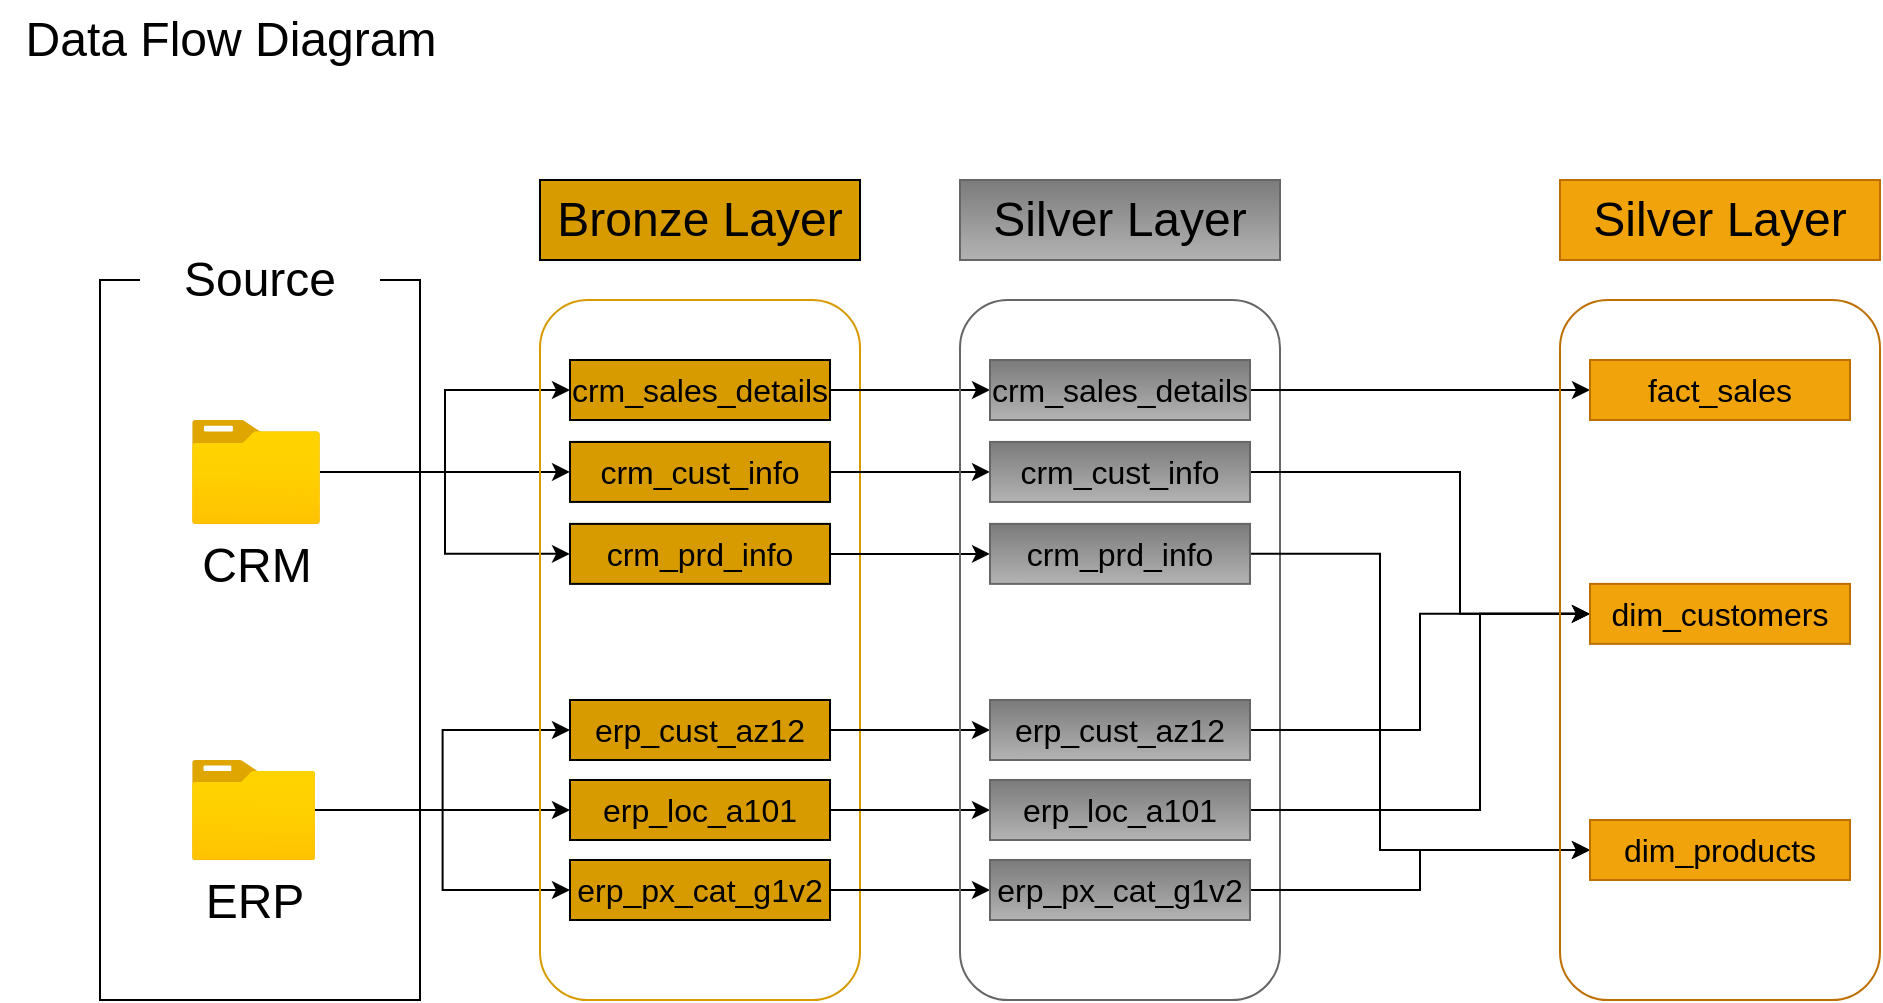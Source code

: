 <mxfile version="27.0.9">
  <diagram name="Page-1" id="p6S8d2LJfCZAT3pSfgUg">
    <mxGraphModel dx="1042" dy="626" grid="1" gridSize="10" guides="1" tooltips="1" connect="1" arrows="1" fold="1" page="1" pageScale="1" pageWidth="850" pageHeight="1100" math="0" shadow="0">
      <root>
        <mxCell id="0" />
        <mxCell id="1" parent="0" />
        <mxCell id="ArZ5RByDkAimdYd4TJhN-1" value="" style="rounded=0;whiteSpace=wrap;html=1;fillColor=none;" parent="1" vertex="1">
          <mxGeometry x="80" y="160" width="160" height="360" as="geometry" />
        </mxCell>
        <mxCell id="ArZ5RByDkAimdYd4TJhN-2" value="&lt;font style=&quot;font-size: 24px;&quot;&gt;Source&lt;/font&gt;" style="rounded=0;whiteSpace=wrap;html=1;strokeColor=none;" parent="1" vertex="1">
          <mxGeometry x="100" y="140" width="120" height="40" as="geometry" />
        </mxCell>
        <mxCell id="ArZ5RByDkAimdYd4TJhN-24" style="edgeStyle=orthogonalEdgeStyle;rounded=0;orthogonalLoop=1;jettySize=auto;html=1;entryX=0;entryY=0.5;entryDx=0;entryDy=0;" parent="1" source="ArZ5RByDkAimdYd4TJhN-4" target="ArZ5RByDkAimdYd4TJhN-12" edge="1">
          <mxGeometry relative="1" as="geometry" />
        </mxCell>
        <mxCell id="ArZ5RByDkAimdYd4TJhN-25" style="edgeStyle=orthogonalEdgeStyle;rounded=0;orthogonalLoop=1;jettySize=auto;html=1;entryX=0;entryY=0.5;entryDx=0;entryDy=0;" parent="1" source="ArZ5RByDkAimdYd4TJhN-4" target="ArZ5RByDkAimdYd4TJhN-18" edge="1">
          <mxGeometry relative="1" as="geometry" />
        </mxCell>
        <mxCell id="ArZ5RByDkAimdYd4TJhN-26" style="edgeStyle=orthogonalEdgeStyle;rounded=0;orthogonalLoop=1;jettySize=auto;html=1;entryX=0;entryY=0.5;entryDx=0;entryDy=0;" parent="1" source="ArZ5RByDkAimdYd4TJhN-4" target="ArZ5RByDkAimdYd4TJhN-19" edge="1">
          <mxGeometry relative="1" as="geometry" />
        </mxCell>
        <mxCell id="ArZ5RByDkAimdYd4TJhN-4" value="&lt;font style=&quot;font-size: 24px;&quot;&gt;CRM&lt;/font&gt;" style="image;aspect=fixed;html=1;points=[];align=center;fontSize=12;image=img/lib/azure2/general/Folder_Blank.svg;" parent="1" vertex="1">
          <mxGeometry x="126" y="230" width="64" height="51.94" as="geometry" />
        </mxCell>
        <mxCell id="ArZ5RByDkAimdYd4TJhN-27" style="edgeStyle=orthogonalEdgeStyle;rounded=0;orthogonalLoop=1;jettySize=auto;html=1;entryX=0;entryY=0.5;entryDx=0;entryDy=0;" parent="1" source="ArZ5RByDkAimdYd4TJhN-5" target="ArZ5RByDkAimdYd4TJhN-20" edge="1">
          <mxGeometry relative="1" as="geometry" />
        </mxCell>
        <mxCell id="ArZ5RByDkAimdYd4TJhN-28" style="edgeStyle=orthogonalEdgeStyle;rounded=0;orthogonalLoop=1;jettySize=auto;html=1;" parent="1" source="ArZ5RByDkAimdYd4TJhN-5" target="ArZ5RByDkAimdYd4TJhN-21" edge="1">
          <mxGeometry relative="1" as="geometry" />
        </mxCell>
        <mxCell id="ArZ5RByDkAimdYd4TJhN-29" style="edgeStyle=orthogonalEdgeStyle;rounded=0;orthogonalLoop=1;jettySize=auto;html=1;entryX=0;entryY=0.5;entryDx=0;entryDy=0;" parent="1" source="ArZ5RByDkAimdYd4TJhN-5" target="ArZ5RByDkAimdYd4TJhN-22" edge="1">
          <mxGeometry relative="1" as="geometry" />
        </mxCell>
        <mxCell id="ArZ5RByDkAimdYd4TJhN-5" value="&lt;font style=&quot;font-size: 24px;&quot;&gt;ERP&lt;/font&gt;" style="image;aspect=fixed;html=1;points=[];align=center;fontSize=12;image=img/lib/azure2/general/Folder_Blank.svg;" parent="1" vertex="1">
          <mxGeometry x="126" y="400" width="61.61" height="50" as="geometry" />
        </mxCell>
        <mxCell id="ArZ5RByDkAimdYd4TJhN-9" value="" style="rounded=1;whiteSpace=wrap;html=1;fillColor=none;strokeColor=#D79B00;" parent="1" vertex="1">
          <mxGeometry x="300" y="170" width="160" height="350" as="geometry" />
        </mxCell>
        <mxCell id="ArZ5RByDkAimdYd4TJhN-11" value="&lt;span style=&quot;font-size: 24px;&quot;&gt;Bronze Layer&lt;/span&gt;" style="rounded=0;whiteSpace=wrap;html=1;fillColor=#D79B00;" parent="1" vertex="1">
          <mxGeometry x="300" y="110" width="160" height="40" as="geometry" />
        </mxCell>
        <mxCell id="sdXDtNJpAzZ5GrNIGDsR-9" style="edgeStyle=orthogonalEdgeStyle;rounded=0;orthogonalLoop=1;jettySize=auto;html=1;entryX=0;entryY=0.5;entryDx=0;entryDy=0;" edge="1" parent="1" source="ArZ5RByDkAimdYd4TJhN-12" target="sdXDtNJpAzZ5GrNIGDsR-3">
          <mxGeometry relative="1" as="geometry" />
        </mxCell>
        <mxCell id="ArZ5RByDkAimdYd4TJhN-12" value="&lt;font style=&quot;font-size: 16px;&quot;&gt;crm_cust_info&lt;/font&gt;" style="rounded=0;whiteSpace=wrap;html=1;fillColor=#D79B00;" parent="1" vertex="1">
          <mxGeometry x="315" y="240.97" width="130" height="30" as="geometry" />
        </mxCell>
        <mxCell id="sdXDtNJpAzZ5GrNIGDsR-10" style="edgeStyle=orthogonalEdgeStyle;rounded=0;orthogonalLoop=1;jettySize=auto;html=1;entryX=0;entryY=0.5;entryDx=0;entryDy=0;" edge="1" parent="1" source="ArZ5RByDkAimdYd4TJhN-18" target="sdXDtNJpAzZ5GrNIGDsR-4">
          <mxGeometry relative="1" as="geometry" />
        </mxCell>
        <mxCell id="ArZ5RByDkAimdYd4TJhN-18" value="&lt;font style=&quot;font-size: 16px;&quot;&gt;crm_prd_info&lt;/font&gt;" style="rounded=0;whiteSpace=wrap;html=1;fillColor=#D79B00;" parent="1" vertex="1">
          <mxGeometry x="315" y="281.94" width="130" height="30" as="geometry" />
        </mxCell>
        <mxCell id="sdXDtNJpAzZ5GrNIGDsR-11" style="edgeStyle=orthogonalEdgeStyle;rounded=0;orthogonalLoop=1;jettySize=auto;html=1;entryX=0;entryY=0.5;entryDx=0;entryDy=0;" edge="1" parent="1" source="ArZ5RByDkAimdYd4TJhN-19" target="sdXDtNJpAzZ5GrNIGDsR-5">
          <mxGeometry relative="1" as="geometry" />
        </mxCell>
        <mxCell id="ArZ5RByDkAimdYd4TJhN-19" value="&lt;font style=&quot;font-size: 16px;&quot;&gt;crm_sales_details&lt;/font&gt;" style="rounded=0;whiteSpace=wrap;html=1;fillColor=#D79B00;" parent="1" vertex="1">
          <mxGeometry x="315" y="200" width="130" height="30" as="geometry" />
        </mxCell>
        <mxCell id="sdXDtNJpAzZ5GrNIGDsR-12" style="edgeStyle=orthogonalEdgeStyle;rounded=0;orthogonalLoop=1;jettySize=auto;html=1;" edge="1" parent="1" source="ArZ5RByDkAimdYd4TJhN-20" target="sdXDtNJpAzZ5GrNIGDsR-6">
          <mxGeometry relative="1" as="geometry" />
        </mxCell>
        <mxCell id="ArZ5RByDkAimdYd4TJhN-20" value="&lt;font style=&quot;font-size: 16px;&quot;&gt;erp_cust_az12&lt;/font&gt;" style="rounded=0;whiteSpace=wrap;html=1;fillColor=#D79B00;" parent="1" vertex="1">
          <mxGeometry x="315" y="370" width="130" height="30" as="geometry" />
        </mxCell>
        <mxCell id="sdXDtNJpAzZ5GrNIGDsR-13" style="edgeStyle=orthogonalEdgeStyle;rounded=0;orthogonalLoop=1;jettySize=auto;html=1;entryX=0;entryY=0.5;entryDx=0;entryDy=0;" edge="1" parent="1" source="ArZ5RByDkAimdYd4TJhN-21" target="sdXDtNJpAzZ5GrNIGDsR-7">
          <mxGeometry relative="1" as="geometry" />
        </mxCell>
        <mxCell id="ArZ5RByDkAimdYd4TJhN-21" value="&lt;font style=&quot;font-size: 16px;&quot;&gt;erp_loc_a101&lt;/font&gt;" style="rounded=0;whiteSpace=wrap;html=1;fillColor=#D79B00;" parent="1" vertex="1">
          <mxGeometry x="315" y="410" width="130" height="30" as="geometry" />
        </mxCell>
        <mxCell id="sdXDtNJpAzZ5GrNIGDsR-14" style="edgeStyle=orthogonalEdgeStyle;rounded=0;orthogonalLoop=1;jettySize=auto;html=1;entryX=0;entryY=0.5;entryDx=0;entryDy=0;" edge="1" parent="1" source="ArZ5RByDkAimdYd4TJhN-22" target="sdXDtNJpAzZ5GrNIGDsR-8">
          <mxGeometry relative="1" as="geometry" />
        </mxCell>
        <mxCell id="ArZ5RByDkAimdYd4TJhN-22" value="&lt;font style=&quot;font-size: 16px;&quot;&gt;erp_px_cat_g1v2&lt;/font&gt;" style="rounded=0;whiteSpace=wrap;html=1;fillColor=#D79B00;" parent="1" vertex="1">
          <mxGeometry x="315" y="450" width="130" height="30" as="geometry" />
        </mxCell>
        <mxCell id="ArZ5RByDkAimdYd4TJhN-30" value="&lt;font style=&quot;font-size: 24px;&quot;&gt;Data Flow Diagram&lt;/font&gt;" style="text;html=1;align=center;verticalAlign=middle;resizable=0;points=[];autosize=1;strokeColor=none;fillColor=none;" parent="1" vertex="1">
          <mxGeometry x="30" y="20" width="230" height="40" as="geometry" />
        </mxCell>
        <mxCell id="sdXDtNJpAzZ5GrNIGDsR-1" value="" style="rounded=1;whiteSpace=wrap;html=1;fillColor=none;strokeColor=#666666;gradientColor=#b3b3b3;" vertex="1" parent="1">
          <mxGeometry x="510" y="170" width="160" height="350" as="geometry" />
        </mxCell>
        <mxCell id="sdXDtNJpAzZ5GrNIGDsR-2" value="&lt;span style=&quot;font-size: 24px;&quot;&gt;Silver Layer&lt;/span&gt;" style="rounded=0;whiteSpace=wrap;html=1;fillColor=#7B7B7B;gradientColor=#b3b3b3;strokeColor=#666666;" vertex="1" parent="1">
          <mxGeometry x="510" y="110" width="160" height="40" as="geometry" />
        </mxCell>
        <mxCell id="sdXDtNJpAzZ5GrNIGDsR-30" style="edgeStyle=orthogonalEdgeStyle;rounded=0;orthogonalLoop=1;jettySize=auto;html=1;entryX=0;entryY=0.5;entryDx=0;entryDy=0;" edge="1" parent="1" source="sdXDtNJpAzZ5GrNIGDsR-3" target="sdXDtNJpAzZ5GrNIGDsR-18">
          <mxGeometry relative="1" as="geometry">
            <Array as="points">
              <mxPoint x="760" y="256" />
              <mxPoint x="760" y="327" />
            </Array>
          </mxGeometry>
        </mxCell>
        <mxCell id="sdXDtNJpAzZ5GrNIGDsR-3" value="&lt;font style=&quot;font-size: 16px;&quot;&gt;crm_cust_info&lt;/font&gt;" style="rounded=0;whiteSpace=wrap;html=1;fillColor=#7B7B7B;gradientColor=#b3b3b3;strokeColor=#666666;" vertex="1" parent="1">
          <mxGeometry x="525" y="240.97" width="130" height="30" as="geometry" />
        </mxCell>
        <mxCell id="sdXDtNJpAzZ5GrNIGDsR-31" style="edgeStyle=orthogonalEdgeStyle;rounded=0;orthogonalLoop=1;jettySize=auto;html=1;entryX=0;entryY=0.5;entryDx=0;entryDy=0;" edge="1" parent="1" source="sdXDtNJpAzZ5GrNIGDsR-4" target="sdXDtNJpAzZ5GrNIGDsR-19">
          <mxGeometry relative="1" as="geometry">
            <Array as="points">
              <mxPoint x="720" y="297" />
              <mxPoint x="720" y="445" />
            </Array>
          </mxGeometry>
        </mxCell>
        <mxCell id="sdXDtNJpAzZ5GrNIGDsR-4" value="&lt;font style=&quot;font-size: 16px;&quot;&gt;crm_prd_info&lt;/font&gt;" style="rounded=0;whiteSpace=wrap;html=1;fillColor=#7B7B7B;gradientColor=#b3b3b3;strokeColor=#666666;" vertex="1" parent="1">
          <mxGeometry x="525" y="281.94" width="130" height="30" as="geometry" />
        </mxCell>
        <mxCell id="sdXDtNJpAzZ5GrNIGDsR-29" style="edgeStyle=orthogonalEdgeStyle;rounded=0;orthogonalLoop=1;jettySize=auto;html=1;entryX=0;entryY=0.5;entryDx=0;entryDy=0;" edge="1" parent="1" source="sdXDtNJpAzZ5GrNIGDsR-5" target="sdXDtNJpAzZ5GrNIGDsR-17">
          <mxGeometry relative="1" as="geometry" />
        </mxCell>
        <mxCell id="sdXDtNJpAzZ5GrNIGDsR-5" value="&lt;font style=&quot;font-size: 16px;&quot;&gt;crm_sales_details&lt;/font&gt;" style="rounded=0;whiteSpace=wrap;html=1;fillColor=#7B7B7B;gradientColor=#b3b3b3;strokeColor=#666666;" vertex="1" parent="1">
          <mxGeometry x="525" y="200" width="130" height="30" as="geometry" />
        </mxCell>
        <mxCell id="sdXDtNJpAzZ5GrNIGDsR-32" style="edgeStyle=orthogonalEdgeStyle;rounded=0;orthogonalLoop=1;jettySize=auto;html=1;entryX=0;entryY=0.5;entryDx=0;entryDy=0;" edge="1" parent="1" source="sdXDtNJpAzZ5GrNIGDsR-6" target="sdXDtNJpAzZ5GrNIGDsR-18">
          <mxGeometry relative="1" as="geometry">
            <Array as="points">
              <mxPoint x="740" y="385" />
              <mxPoint x="740" y="327" />
            </Array>
          </mxGeometry>
        </mxCell>
        <mxCell id="sdXDtNJpAzZ5GrNIGDsR-6" value="&lt;font style=&quot;font-size: 16px;&quot;&gt;erp_cust_az12&lt;/font&gt;" style="rounded=0;whiteSpace=wrap;html=1;fillColor=#7B7B7B;gradientColor=#b3b3b3;strokeColor=#666666;" vertex="1" parent="1">
          <mxGeometry x="525" y="370" width="130" height="30" as="geometry" />
        </mxCell>
        <mxCell id="sdXDtNJpAzZ5GrNIGDsR-33" style="edgeStyle=orthogonalEdgeStyle;rounded=0;orthogonalLoop=1;jettySize=auto;html=1;entryX=0;entryY=0.5;entryDx=0;entryDy=0;" edge="1" parent="1" source="sdXDtNJpAzZ5GrNIGDsR-7" target="sdXDtNJpAzZ5GrNIGDsR-18">
          <mxGeometry relative="1" as="geometry">
            <Array as="points">
              <mxPoint x="770" y="425" />
              <mxPoint x="770" y="327" />
            </Array>
          </mxGeometry>
        </mxCell>
        <mxCell id="sdXDtNJpAzZ5GrNIGDsR-7" value="&lt;font style=&quot;font-size: 16px;&quot;&gt;erp_loc_a101&lt;/font&gt;" style="rounded=0;whiteSpace=wrap;html=1;fillColor=#7B7B7B;gradientColor=#b3b3b3;strokeColor=#666666;" vertex="1" parent="1">
          <mxGeometry x="525" y="410" width="130" height="30" as="geometry" />
        </mxCell>
        <mxCell id="sdXDtNJpAzZ5GrNIGDsR-34" style="edgeStyle=orthogonalEdgeStyle;rounded=0;orthogonalLoop=1;jettySize=auto;html=1;entryX=0;entryY=0.5;entryDx=0;entryDy=0;" edge="1" parent="1" source="sdXDtNJpAzZ5GrNIGDsR-8" target="sdXDtNJpAzZ5GrNIGDsR-19">
          <mxGeometry relative="1" as="geometry" />
        </mxCell>
        <mxCell id="sdXDtNJpAzZ5GrNIGDsR-8" value="&lt;font style=&quot;font-size: 16px;&quot;&gt;erp_px_cat_g1v2&lt;/font&gt;" style="rounded=0;whiteSpace=wrap;html=1;fillColor=#7B7B7B;gradientColor=#b3b3b3;strokeColor=#666666;" vertex="1" parent="1">
          <mxGeometry x="525" y="450" width="130" height="30" as="geometry" />
        </mxCell>
        <mxCell id="sdXDtNJpAzZ5GrNIGDsR-15" value="" style="rounded=1;whiteSpace=wrap;html=1;fillColor=none;strokeColor=#BD7000;fontColor=#000000;" vertex="1" parent="1">
          <mxGeometry x="810" y="170" width="160" height="350" as="geometry" />
        </mxCell>
        <mxCell id="sdXDtNJpAzZ5GrNIGDsR-16" value="&lt;span style=&quot;font-size: 24px;&quot;&gt;Silver Layer&lt;/span&gt;" style="rounded=0;whiteSpace=wrap;html=1;fillColor=#F0A30A;strokeColor=#BD7000;fontColor=#000000;" vertex="1" parent="1">
          <mxGeometry x="810" y="110" width="160" height="40" as="geometry" />
        </mxCell>
        <mxCell id="sdXDtNJpAzZ5GrNIGDsR-17" value="&lt;font style=&quot;font-size: 16px;&quot;&gt;fact_sales&lt;/font&gt;" style="rounded=0;whiteSpace=wrap;html=1;fillColor=#F0A30A;strokeColor=#BD7000;fontColor=#000000;" vertex="1" parent="1">
          <mxGeometry x="825" y="200" width="130" height="30" as="geometry" />
        </mxCell>
        <mxCell id="sdXDtNJpAzZ5GrNIGDsR-18" value="&lt;font style=&quot;font-size: 16px;&quot;&gt;dim_customers&lt;/font&gt;" style="rounded=0;whiteSpace=wrap;html=1;fillColor=#F0A30A;strokeColor=#BD7000;fontColor=#000000;" vertex="1" parent="1">
          <mxGeometry x="825" y="311.94" width="130" height="30" as="geometry" />
        </mxCell>
        <mxCell id="sdXDtNJpAzZ5GrNIGDsR-19" value="&lt;font style=&quot;font-size: 16px;&quot;&gt;dim_products&lt;/font&gt;" style="rounded=0;whiteSpace=wrap;html=1;fillColor=#F0A30A;strokeColor=#BD7000;fontColor=#000000;" vertex="1" parent="1">
          <mxGeometry x="825" y="430" width="130" height="30" as="geometry" />
        </mxCell>
      </root>
    </mxGraphModel>
  </diagram>
</mxfile>
